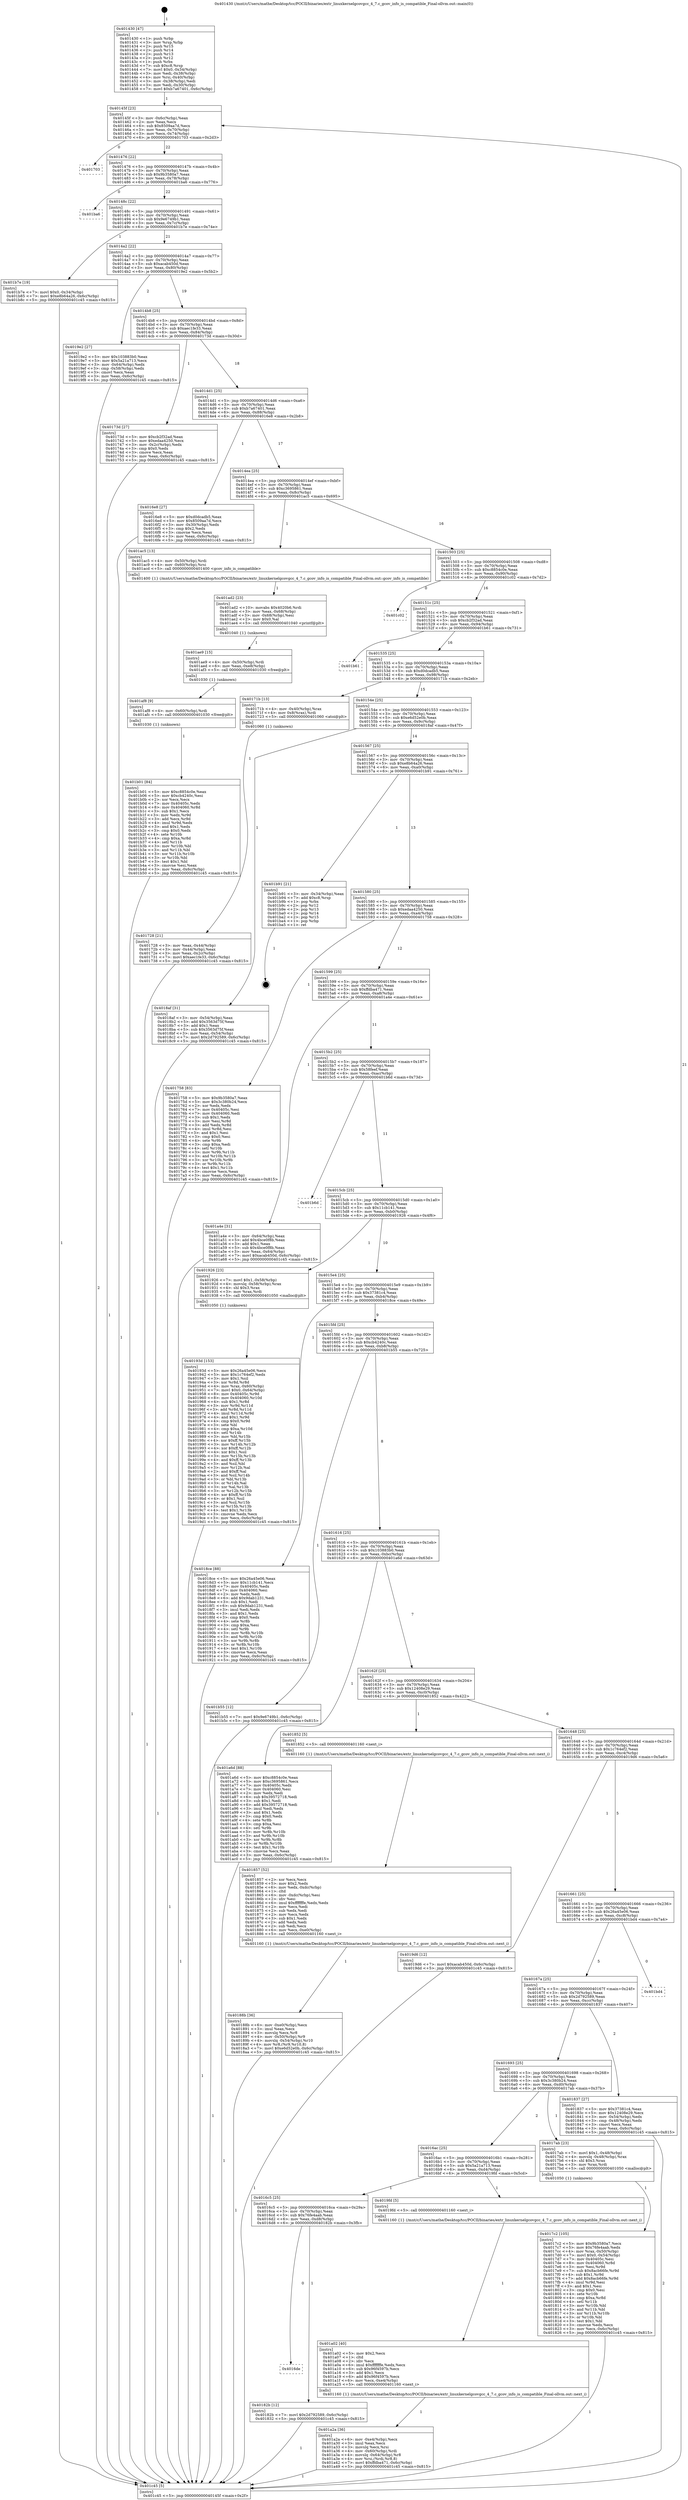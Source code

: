 digraph "0x401430" {
  label = "0x401430 (/mnt/c/Users/mathe/Desktop/tcc/POCII/binaries/extr_linuxkernelgcovgcc_4_7.c_gcov_info_is_compatible_Final-ollvm.out::main(0))"
  labelloc = "t"
  node[shape=record]

  Entry [label="",width=0.3,height=0.3,shape=circle,fillcolor=black,style=filled]
  "0x40145f" [label="{
     0x40145f [23]\l
     | [instrs]\l
     &nbsp;&nbsp;0x40145f \<+3\>: mov -0x6c(%rbp),%eax\l
     &nbsp;&nbsp;0x401462 \<+2\>: mov %eax,%ecx\l
     &nbsp;&nbsp;0x401464 \<+6\>: sub $0x8509aa7d,%ecx\l
     &nbsp;&nbsp;0x40146a \<+3\>: mov %eax,-0x70(%rbp)\l
     &nbsp;&nbsp;0x40146d \<+3\>: mov %ecx,-0x74(%rbp)\l
     &nbsp;&nbsp;0x401470 \<+6\>: je 0000000000401703 \<main+0x2d3\>\l
  }"]
  "0x401703" [label="{
     0x401703\l
  }", style=dashed]
  "0x401476" [label="{
     0x401476 [22]\l
     | [instrs]\l
     &nbsp;&nbsp;0x401476 \<+5\>: jmp 000000000040147b \<main+0x4b\>\l
     &nbsp;&nbsp;0x40147b \<+3\>: mov -0x70(%rbp),%eax\l
     &nbsp;&nbsp;0x40147e \<+5\>: sub $0x9b3580a7,%eax\l
     &nbsp;&nbsp;0x401483 \<+3\>: mov %eax,-0x78(%rbp)\l
     &nbsp;&nbsp;0x401486 \<+6\>: je 0000000000401ba6 \<main+0x776\>\l
  }"]
  Exit [label="",width=0.3,height=0.3,shape=circle,fillcolor=black,style=filled,peripheries=2]
  "0x401ba6" [label="{
     0x401ba6\l
  }", style=dashed]
  "0x40148c" [label="{
     0x40148c [22]\l
     | [instrs]\l
     &nbsp;&nbsp;0x40148c \<+5\>: jmp 0000000000401491 \<main+0x61\>\l
     &nbsp;&nbsp;0x401491 \<+3\>: mov -0x70(%rbp),%eax\l
     &nbsp;&nbsp;0x401494 \<+5\>: sub $0x9e6749b1,%eax\l
     &nbsp;&nbsp;0x401499 \<+3\>: mov %eax,-0x7c(%rbp)\l
     &nbsp;&nbsp;0x40149c \<+6\>: je 0000000000401b7e \<main+0x74e\>\l
  }"]
  "0x401b01" [label="{
     0x401b01 [84]\l
     | [instrs]\l
     &nbsp;&nbsp;0x401b01 \<+5\>: mov $0xc8854c0e,%eax\l
     &nbsp;&nbsp;0x401b06 \<+5\>: mov $0xcb4240c,%esi\l
     &nbsp;&nbsp;0x401b0b \<+2\>: xor %ecx,%ecx\l
     &nbsp;&nbsp;0x401b0d \<+7\>: mov 0x40405c,%edx\l
     &nbsp;&nbsp;0x401b14 \<+8\>: mov 0x404060,%r8d\l
     &nbsp;&nbsp;0x401b1c \<+3\>: sub $0x1,%ecx\l
     &nbsp;&nbsp;0x401b1f \<+3\>: mov %edx,%r9d\l
     &nbsp;&nbsp;0x401b22 \<+3\>: add %ecx,%r9d\l
     &nbsp;&nbsp;0x401b25 \<+4\>: imul %r9d,%edx\l
     &nbsp;&nbsp;0x401b29 \<+3\>: and $0x1,%edx\l
     &nbsp;&nbsp;0x401b2c \<+3\>: cmp $0x0,%edx\l
     &nbsp;&nbsp;0x401b2f \<+4\>: sete %r10b\l
     &nbsp;&nbsp;0x401b33 \<+4\>: cmp $0xa,%r8d\l
     &nbsp;&nbsp;0x401b37 \<+4\>: setl %r11b\l
     &nbsp;&nbsp;0x401b3b \<+3\>: mov %r10b,%bl\l
     &nbsp;&nbsp;0x401b3e \<+3\>: and %r11b,%bl\l
     &nbsp;&nbsp;0x401b41 \<+3\>: xor %r11b,%r10b\l
     &nbsp;&nbsp;0x401b44 \<+3\>: or %r10b,%bl\l
     &nbsp;&nbsp;0x401b47 \<+3\>: test $0x1,%bl\l
     &nbsp;&nbsp;0x401b4a \<+3\>: cmovne %esi,%eax\l
     &nbsp;&nbsp;0x401b4d \<+3\>: mov %eax,-0x6c(%rbp)\l
     &nbsp;&nbsp;0x401b50 \<+5\>: jmp 0000000000401c45 \<main+0x815\>\l
  }"]
  "0x401b7e" [label="{
     0x401b7e [19]\l
     | [instrs]\l
     &nbsp;&nbsp;0x401b7e \<+7\>: movl $0x0,-0x34(%rbp)\l
     &nbsp;&nbsp;0x401b85 \<+7\>: movl $0xe8b64a26,-0x6c(%rbp)\l
     &nbsp;&nbsp;0x401b8c \<+5\>: jmp 0000000000401c45 \<main+0x815\>\l
  }"]
  "0x4014a2" [label="{
     0x4014a2 [22]\l
     | [instrs]\l
     &nbsp;&nbsp;0x4014a2 \<+5\>: jmp 00000000004014a7 \<main+0x77\>\l
     &nbsp;&nbsp;0x4014a7 \<+3\>: mov -0x70(%rbp),%eax\l
     &nbsp;&nbsp;0x4014aa \<+5\>: sub $0xacab450d,%eax\l
     &nbsp;&nbsp;0x4014af \<+3\>: mov %eax,-0x80(%rbp)\l
     &nbsp;&nbsp;0x4014b2 \<+6\>: je 00000000004019e2 \<main+0x5b2\>\l
  }"]
  "0x401af8" [label="{
     0x401af8 [9]\l
     | [instrs]\l
     &nbsp;&nbsp;0x401af8 \<+4\>: mov -0x60(%rbp),%rdi\l
     &nbsp;&nbsp;0x401afc \<+5\>: call 0000000000401030 \<free@plt\>\l
     | [calls]\l
     &nbsp;&nbsp;0x401030 \{1\} (unknown)\l
  }"]
  "0x4019e2" [label="{
     0x4019e2 [27]\l
     | [instrs]\l
     &nbsp;&nbsp;0x4019e2 \<+5\>: mov $0x103883b0,%eax\l
     &nbsp;&nbsp;0x4019e7 \<+5\>: mov $0x5a21a713,%ecx\l
     &nbsp;&nbsp;0x4019ec \<+3\>: mov -0x64(%rbp),%edx\l
     &nbsp;&nbsp;0x4019ef \<+3\>: cmp -0x58(%rbp),%edx\l
     &nbsp;&nbsp;0x4019f2 \<+3\>: cmovl %ecx,%eax\l
     &nbsp;&nbsp;0x4019f5 \<+3\>: mov %eax,-0x6c(%rbp)\l
     &nbsp;&nbsp;0x4019f8 \<+5\>: jmp 0000000000401c45 \<main+0x815\>\l
  }"]
  "0x4014b8" [label="{
     0x4014b8 [25]\l
     | [instrs]\l
     &nbsp;&nbsp;0x4014b8 \<+5\>: jmp 00000000004014bd \<main+0x8d\>\l
     &nbsp;&nbsp;0x4014bd \<+3\>: mov -0x70(%rbp),%eax\l
     &nbsp;&nbsp;0x4014c0 \<+5\>: sub $0xaec1fe33,%eax\l
     &nbsp;&nbsp;0x4014c5 \<+6\>: mov %eax,-0x84(%rbp)\l
     &nbsp;&nbsp;0x4014cb \<+6\>: je 000000000040173d \<main+0x30d\>\l
  }"]
  "0x401ae9" [label="{
     0x401ae9 [15]\l
     | [instrs]\l
     &nbsp;&nbsp;0x401ae9 \<+4\>: mov -0x50(%rbp),%rdi\l
     &nbsp;&nbsp;0x401aed \<+6\>: mov %eax,-0xe8(%rbp)\l
     &nbsp;&nbsp;0x401af3 \<+5\>: call 0000000000401030 \<free@plt\>\l
     | [calls]\l
     &nbsp;&nbsp;0x401030 \{1\} (unknown)\l
  }"]
  "0x40173d" [label="{
     0x40173d [27]\l
     | [instrs]\l
     &nbsp;&nbsp;0x40173d \<+5\>: mov $0xcb2f32ad,%eax\l
     &nbsp;&nbsp;0x401742 \<+5\>: mov $0xedaa4250,%ecx\l
     &nbsp;&nbsp;0x401747 \<+3\>: mov -0x2c(%rbp),%edx\l
     &nbsp;&nbsp;0x40174a \<+3\>: cmp $0x0,%edx\l
     &nbsp;&nbsp;0x40174d \<+3\>: cmove %ecx,%eax\l
     &nbsp;&nbsp;0x401750 \<+3\>: mov %eax,-0x6c(%rbp)\l
     &nbsp;&nbsp;0x401753 \<+5\>: jmp 0000000000401c45 \<main+0x815\>\l
  }"]
  "0x4014d1" [label="{
     0x4014d1 [25]\l
     | [instrs]\l
     &nbsp;&nbsp;0x4014d1 \<+5\>: jmp 00000000004014d6 \<main+0xa6\>\l
     &nbsp;&nbsp;0x4014d6 \<+3\>: mov -0x70(%rbp),%eax\l
     &nbsp;&nbsp;0x4014d9 \<+5\>: sub $0xb7a67401,%eax\l
     &nbsp;&nbsp;0x4014de \<+6\>: mov %eax,-0x88(%rbp)\l
     &nbsp;&nbsp;0x4014e4 \<+6\>: je 00000000004016e8 \<main+0x2b8\>\l
  }"]
  "0x401ad2" [label="{
     0x401ad2 [23]\l
     | [instrs]\l
     &nbsp;&nbsp;0x401ad2 \<+10\>: movabs $0x4020b6,%rdi\l
     &nbsp;&nbsp;0x401adc \<+3\>: mov %eax,-0x68(%rbp)\l
     &nbsp;&nbsp;0x401adf \<+3\>: mov -0x68(%rbp),%esi\l
     &nbsp;&nbsp;0x401ae2 \<+2\>: mov $0x0,%al\l
     &nbsp;&nbsp;0x401ae4 \<+5\>: call 0000000000401040 \<printf@plt\>\l
     | [calls]\l
     &nbsp;&nbsp;0x401040 \{1\} (unknown)\l
  }"]
  "0x4016e8" [label="{
     0x4016e8 [27]\l
     | [instrs]\l
     &nbsp;&nbsp;0x4016e8 \<+5\>: mov $0xd0dcadb5,%eax\l
     &nbsp;&nbsp;0x4016ed \<+5\>: mov $0x8509aa7d,%ecx\l
     &nbsp;&nbsp;0x4016f2 \<+3\>: mov -0x30(%rbp),%edx\l
     &nbsp;&nbsp;0x4016f5 \<+3\>: cmp $0x2,%edx\l
     &nbsp;&nbsp;0x4016f8 \<+3\>: cmovne %ecx,%eax\l
     &nbsp;&nbsp;0x4016fb \<+3\>: mov %eax,-0x6c(%rbp)\l
     &nbsp;&nbsp;0x4016fe \<+5\>: jmp 0000000000401c45 \<main+0x815\>\l
  }"]
  "0x4014ea" [label="{
     0x4014ea [25]\l
     | [instrs]\l
     &nbsp;&nbsp;0x4014ea \<+5\>: jmp 00000000004014ef \<main+0xbf\>\l
     &nbsp;&nbsp;0x4014ef \<+3\>: mov -0x70(%rbp),%eax\l
     &nbsp;&nbsp;0x4014f2 \<+5\>: sub $0xc3695861,%eax\l
     &nbsp;&nbsp;0x4014f7 \<+6\>: mov %eax,-0x8c(%rbp)\l
     &nbsp;&nbsp;0x4014fd \<+6\>: je 0000000000401ac5 \<main+0x695\>\l
  }"]
  "0x401c45" [label="{
     0x401c45 [5]\l
     | [instrs]\l
     &nbsp;&nbsp;0x401c45 \<+5\>: jmp 000000000040145f \<main+0x2f\>\l
  }"]
  "0x401430" [label="{
     0x401430 [47]\l
     | [instrs]\l
     &nbsp;&nbsp;0x401430 \<+1\>: push %rbp\l
     &nbsp;&nbsp;0x401431 \<+3\>: mov %rsp,%rbp\l
     &nbsp;&nbsp;0x401434 \<+2\>: push %r15\l
     &nbsp;&nbsp;0x401436 \<+2\>: push %r14\l
     &nbsp;&nbsp;0x401438 \<+2\>: push %r13\l
     &nbsp;&nbsp;0x40143a \<+2\>: push %r12\l
     &nbsp;&nbsp;0x40143c \<+1\>: push %rbx\l
     &nbsp;&nbsp;0x40143d \<+7\>: sub $0xc8,%rsp\l
     &nbsp;&nbsp;0x401444 \<+7\>: movl $0x0,-0x34(%rbp)\l
     &nbsp;&nbsp;0x40144b \<+3\>: mov %edi,-0x38(%rbp)\l
     &nbsp;&nbsp;0x40144e \<+4\>: mov %rsi,-0x40(%rbp)\l
     &nbsp;&nbsp;0x401452 \<+3\>: mov -0x38(%rbp),%edi\l
     &nbsp;&nbsp;0x401455 \<+3\>: mov %edi,-0x30(%rbp)\l
     &nbsp;&nbsp;0x401458 \<+7\>: movl $0xb7a67401,-0x6c(%rbp)\l
  }"]
  "0x401a2a" [label="{
     0x401a2a [36]\l
     | [instrs]\l
     &nbsp;&nbsp;0x401a2a \<+6\>: mov -0xe4(%rbp),%ecx\l
     &nbsp;&nbsp;0x401a30 \<+3\>: imul %eax,%ecx\l
     &nbsp;&nbsp;0x401a33 \<+3\>: movslq %ecx,%rsi\l
     &nbsp;&nbsp;0x401a36 \<+4\>: mov -0x60(%rbp),%rdi\l
     &nbsp;&nbsp;0x401a3a \<+4\>: movslq -0x64(%rbp),%r8\l
     &nbsp;&nbsp;0x401a3e \<+4\>: mov %rsi,(%rdi,%r8,8)\l
     &nbsp;&nbsp;0x401a42 \<+7\>: movl $0xffdba471,-0x6c(%rbp)\l
     &nbsp;&nbsp;0x401a49 \<+5\>: jmp 0000000000401c45 \<main+0x815\>\l
  }"]
  "0x401ac5" [label="{
     0x401ac5 [13]\l
     | [instrs]\l
     &nbsp;&nbsp;0x401ac5 \<+4\>: mov -0x50(%rbp),%rdi\l
     &nbsp;&nbsp;0x401ac9 \<+4\>: mov -0x60(%rbp),%rsi\l
     &nbsp;&nbsp;0x401acd \<+5\>: call 0000000000401400 \<gcov_info_is_compatible\>\l
     | [calls]\l
     &nbsp;&nbsp;0x401400 \{1\} (/mnt/c/Users/mathe/Desktop/tcc/POCII/binaries/extr_linuxkernelgcovgcc_4_7.c_gcov_info_is_compatible_Final-ollvm.out::gcov_info_is_compatible)\l
  }"]
  "0x401503" [label="{
     0x401503 [25]\l
     | [instrs]\l
     &nbsp;&nbsp;0x401503 \<+5\>: jmp 0000000000401508 \<main+0xd8\>\l
     &nbsp;&nbsp;0x401508 \<+3\>: mov -0x70(%rbp),%eax\l
     &nbsp;&nbsp;0x40150b \<+5\>: sub $0xc8854c0e,%eax\l
     &nbsp;&nbsp;0x401510 \<+6\>: mov %eax,-0x90(%rbp)\l
     &nbsp;&nbsp;0x401516 \<+6\>: je 0000000000401c02 \<main+0x7d2\>\l
  }"]
  "0x401a02" [label="{
     0x401a02 [40]\l
     | [instrs]\l
     &nbsp;&nbsp;0x401a02 \<+5\>: mov $0x2,%ecx\l
     &nbsp;&nbsp;0x401a07 \<+1\>: cltd\l
     &nbsp;&nbsp;0x401a08 \<+2\>: idiv %ecx\l
     &nbsp;&nbsp;0x401a0a \<+6\>: imul $0xfffffffe,%edx,%ecx\l
     &nbsp;&nbsp;0x401a10 \<+6\>: sub $0x96f4597b,%ecx\l
     &nbsp;&nbsp;0x401a16 \<+3\>: add $0x1,%ecx\l
     &nbsp;&nbsp;0x401a19 \<+6\>: add $0x96f4597b,%ecx\l
     &nbsp;&nbsp;0x401a1f \<+6\>: mov %ecx,-0xe4(%rbp)\l
     &nbsp;&nbsp;0x401a25 \<+5\>: call 0000000000401160 \<next_i\>\l
     | [calls]\l
     &nbsp;&nbsp;0x401160 \{1\} (/mnt/c/Users/mathe/Desktop/tcc/POCII/binaries/extr_linuxkernelgcovgcc_4_7.c_gcov_info_is_compatible_Final-ollvm.out::next_i)\l
  }"]
  "0x401c02" [label="{
     0x401c02\l
  }", style=dashed]
  "0x40151c" [label="{
     0x40151c [25]\l
     | [instrs]\l
     &nbsp;&nbsp;0x40151c \<+5\>: jmp 0000000000401521 \<main+0xf1\>\l
     &nbsp;&nbsp;0x401521 \<+3\>: mov -0x70(%rbp),%eax\l
     &nbsp;&nbsp;0x401524 \<+5\>: sub $0xcb2f32ad,%eax\l
     &nbsp;&nbsp;0x401529 \<+6\>: mov %eax,-0x94(%rbp)\l
     &nbsp;&nbsp;0x40152f \<+6\>: je 0000000000401b61 \<main+0x731\>\l
  }"]
  "0x40193d" [label="{
     0x40193d [153]\l
     | [instrs]\l
     &nbsp;&nbsp;0x40193d \<+5\>: mov $0x26a45e06,%ecx\l
     &nbsp;&nbsp;0x401942 \<+5\>: mov $0x1c764ef2,%edx\l
     &nbsp;&nbsp;0x401947 \<+3\>: mov $0x1,%sil\l
     &nbsp;&nbsp;0x40194a \<+3\>: xor %r8d,%r8d\l
     &nbsp;&nbsp;0x40194d \<+4\>: mov %rax,-0x60(%rbp)\l
     &nbsp;&nbsp;0x401951 \<+7\>: movl $0x0,-0x64(%rbp)\l
     &nbsp;&nbsp;0x401958 \<+8\>: mov 0x40405c,%r9d\l
     &nbsp;&nbsp;0x401960 \<+8\>: mov 0x404060,%r10d\l
     &nbsp;&nbsp;0x401968 \<+4\>: sub $0x1,%r8d\l
     &nbsp;&nbsp;0x40196c \<+3\>: mov %r9d,%r11d\l
     &nbsp;&nbsp;0x40196f \<+3\>: add %r8d,%r11d\l
     &nbsp;&nbsp;0x401972 \<+4\>: imul %r11d,%r9d\l
     &nbsp;&nbsp;0x401976 \<+4\>: and $0x1,%r9d\l
     &nbsp;&nbsp;0x40197a \<+4\>: cmp $0x0,%r9d\l
     &nbsp;&nbsp;0x40197e \<+3\>: sete %bl\l
     &nbsp;&nbsp;0x401981 \<+4\>: cmp $0xa,%r10d\l
     &nbsp;&nbsp;0x401985 \<+4\>: setl %r14b\l
     &nbsp;&nbsp;0x401989 \<+3\>: mov %bl,%r15b\l
     &nbsp;&nbsp;0x40198c \<+4\>: xor $0xff,%r15b\l
     &nbsp;&nbsp;0x401990 \<+3\>: mov %r14b,%r12b\l
     &nbsp;&nbsp;0x401993 \<+4\>: xor $0xff,%r12b\l
     &nbsp;&nbsp;0x401997 \<+4\>: xor $0x1,%sil\l
     &nbsp;&nbsp;0x40199b \<+3\>: mov %r15b,%r13b\l
     &nbsp;&nbsp;0x40199e \<+4\>: and $0xff,%r13b\l
     &nbsp;&nbsp;0x4019a2 \<+3\>: and %sil,%bl\l
     &nbsp;&nbsp;0x4019a5 \<+3\>: mov %r12b,%al\l
     &nbsp;&nbsp;0x4019a8 \<+2\>: and $0xff,%al\l
     &nbsp;&nbsp;0x4019aa \<+3\>: and %sil,%r14b\l
     &nbsp;&nbsp;0x4019ad \<+3\>: or %bl,%r13b\l
     &nbsp;&nbsp;0x4019b0 \<+3\>: or %r14b,%al\l
     &nbsp;&nbsp;0x4019b3 \<+3\>: xor %al,%r13b\l
     &nbsp;&nbsp;0x4019b6 \<+3\>: or %r12b,%r15b\l
     &nbsp;&nbsp;0x4019b9 \<+4\>: xor $0xff,%r15b\l
     &nbsp;&nbsp;0x4019bd \<+4\>: or $0x1,%sil\l
     &nbsp;&nbsp;0x4019c1 \<+3\>: and %sil,%r15b\l
     &nbsp;&nbsp;0x4019c4 \<+3\>: or %r15b,%r13b\l
     &nbsp;&nbsp;0x4019c7 \<+4\>: test $0x1,%r13b\l
     &nbsp;&nbsp;0x4019cb \<+3\>: cmovne %edx,%ecx\l
     &nbsp;&nbsp;0x4019ce \<+3\>: mov %ecx,-0x6c(%rbp)\l
     &nbsp;&nbsp;0x4019d1 \<+5\>: jmp 0000000000401c45 \<main+0x815\>\l
  }"]
  "0x401b61" [label="{
     0x401b61\l
  }", style=dashed]
  "0x401535" [label="{
     0x401535 [25]\l
     | [instrs]\l
     &nbsp;&nbsp;0x401535 \<+5\>: jmp 000000000040153a \<main+0x10a\>\l
     &nbsp;&nbsp;0x40153a \<+3\>: mov -0x70(%rbp),%eax\l
     &nbsp;&nbsp;0x40153d \<+5\>: sub $0xd0dcadb5,%eax\l
     &nbsp;&nbsp;0x401542 \<+6\>: mov %eax,-0x98(%rbp)\l
     &nbsp;&nbsp;0x401548 \<+6\>: je 000000000040171b \<main+0x2eb\>\l
  }"]
  "0x40188b" [label="{
     0x40188b [36]\l
     | [instrs]\l
     &nbsp;&nbsp;0x40188b \<+6\>: mov -0xe0(%rbp),%ecx\l
     &nbsp;&nbsp;0x401891 \<+3\>: imul %eax,%ecx\l
     &nbsp;&nbsp;0x401894 \<+3\>: movslq %ecx,%r8\l
     &nbsp;&nbsp;0x401897 \<+4\>: mov -0x50(%rbp),%r9\l
     &nbsp;&nbsp;0x40189b \<+4\>: movslq -0x54(%rbp),%r10\l
     &nbsp;&nbsp;0x40189f \<+4\>: mov %r8,(%r9,%r10,8)\l
     &nbsp;&nbsp;0x4018a3 \<+7\>: movl $0xe6d52e0b,-0x6c(%rbp)\l
     &nbsp;&nbsp;0x4018aa \<+5\>: jmp 0000000000401c45 \<main+0x815\>\l
  }"]
  "0x40171b" [label="{
     0x40171b [13]\l
     | [instrs]\l
     &nbsp;&nbsp;0x40171b \<+4\>: mov -0x40(%rbp),%rax\l
     &nbsp;&nbsp;0x40171f \<+4\>: mov 0x8(%rax),%rdi\l
     &nbsp;&nbsp;0x401723 \<+5\>: call 0000000000401060 \<atoi@plt\>\l
     | [calls]\l
     &nbsp;&nbsp;0x401060 \{1\} (unknown)\l
  }"]
  "0x40154e" [label="{
     0x40154e [25]\l
     | [instrs]\l
     &nbsp;&nbsp;0x40154e \<+5\>: jmp 0000000000401553 \<main+0x123\>\l
     &nbsp;&nbsp;0x401553 \<+3\>: mov -0x70(%rbp),%eax\l
     &nbsp;&nbsp;0x401556 \<+5\>: sub $0xe6d52e0b,%eax\l
     &nbsp;&nbsp;0x40155b \<+6\>: mov %eax,-0x9c(%rbp)\l
     &nbsp;&nbsp;0x401561 \<+6\>: je 00000000004018af \<main+0x47f\>\l
  }"]
  "0x401728" [label="{
     0x401728 [21]\l
     | [instrs]\l
     &nbsp;&nbsp;0x401728 \<+3\>: mov %eax,-0x44(%rbp)\l
     &nbsp;&nbsp;0x40172b \<+3\>: mov -0x44(%rbp),%eax\l
     &nbsp;&nbsp;0x40172e \<+3\>: mov %eax,-0x2c(%rbp)\l
     &nbsp;&nbsp;0x401731 \<+7\>: movl $0xaec1fe33,-0x6c(%rbp)\l
     &nbsp;&nbsp;0x401738 \<+5\>: jmp 0000000000401c45 \<main+0x815\>\l
  }"]
  "0x401857" [label="{
     0x401857 [52]\l
     | [instrs]\l
     &nbsp;&nbsp;0x401857 \<+2\>: xor %ecx,%ecx\l
     &nbsp;&nbsp;0x401859 \<+5\>: mov $0x2,%edx\l
     &nbsp;&nbsp;0x40185e \<+6\>: mov %edx,-0xdc(%rbp)\l
     &nbsp;&nbsp;0x401864 \<+1\>: cltd\l
     &nbsp;&nbsp;0x401865 \<+6\>: mov -0xdc(%rbp),%esi\l
     &nbsp;&nbsp;0x40186b \<+2\>: idiv %esi\l
     &nbsp;&nbsp;0x40186d \<+6\>: imul $0xfffffffe,%edx,%edx\l
     &nbsp;&nbsp;0x401873 \<+2\>: mov %ecx,%edi\l
     &nbsp;&nbsp;0x401875 \<+2\>: sub %edx,%edi\l
     &nbsp;&nbsp;0x401877 \<+2\>: mov %ecx,%edx\l
     &nbsp;&nbsp;0x401879 \<+3\>: sub $0x1,%edx\l
     &nbsp;&nbsp;0x40187c \<+2\>: add %edx,%edi\l
     &nbsp;&nbsp;0x40187e \<+2\>: sub %edi,%ecx\l
     &nbsp;&nbsp;0x401880 \<+6\>: mov %ecx,-0xe0(%rbp)\l
     &nbsp;&nbsp;0x401886 \<+5\>: call 0000000000401160 \<next_i\>\l
     | [calls]\l
     &nbsp;&nbsp;0x401160 \{1\} (/mnt/c/Users/mathe/Desktop/tcc/POCII/binaries/extr_linuxkernelgcovgcc_4_7.c_gcov_info_is_compatible_Final-ollvm.out::next_i)\l
  }"]
  "0x4018af" [label="{
     0x4018af [31]\l
     | [instrs]\l
     &nbsp;&nbsp;0x4018af \<+3\>: mov -0x54(%rbp),%eax\l
     &nbsp;&nbsp;0x4018b2 \<+5\>: add $0x3563d75f,%eax\l
     &nbsp;&nbsp;0x4018b7 \<+3\>: add $0x1,%eax\l
     &nbsp;&nbsp;0x4018ba \<+5\>: sub $0x3563d75f,%eax\l
     &nbsp;&nbsp;0x4018bf \<+3\>: mov %eax,-0x54(%rbp)\l
     &nbsp;&nbsp;0x4018c2 \<+7\>: movl $0x2d792589,-0x6c(%rbp)\l
     &nbsp;&nbsp;0x4018c9 \<+5\>: jmp 0000000000401c45 \<main+0x815\>\l
  }"]
  "0x401567" [label="{
     0x401567 [25]\l
     | [instrs]\l
     &nbsp;&nbsp;0x401567 \<+5\>: jmp 000000000040156c \<main+0x13c\>\l
     &nbsp;&nbsp;0x40156c \<+3\>: mov -0x70(%rbp),%eax\l
     &nbsp;&nbsp;0x40156f \<+5\>: sub $0xe8b64a26,%eax\l
     &nbsp;&nbsp;0x401574 \<+6\>: mov %eax,-0xa0(%rbp)\l
     &nbsp;&nbsp;0x40157a \<+6\>: je 0000000000401b91 \<main+0x761\>\l
  }"]
  "0x4016de" [label="{
     0x4016de\l
  }", style=dashed]
  "0x401b91" [label="{
     0x401b91 [21]\l
     | [instrs]\l
     &nbsp;&nbsp;0x401b91 \<+3\>: mov -0x34(%rbp),%eax\l
     &nbsp;&nbsp;0x401b94 \<+7\>: add $0xc8,%rsp\l
     &nbsp;&nbsp;0x401b9b \<+1\>: pop %rbx\l
     &nbsp;&nbsp;0x401b9c \<+2\>: pop %r12\l
     &nbsp;&nbsp;0x401b9e \<+2\>: pop %r13\l
     &nbsp;&nbsp;0x401ba0 \<+2\>: pop %r14\l
     &nbsp;&nbsp;0x401ba2 \<+2\>: pop %r15\l
     &nbsp;&nbsp;0x401ba4 \<+1\>: pop %rbp\l
     &nbsp;&nbsp;0x401ba5 \<+1\>: ret\l
  }"]
  "0x401580" [label="{
     0x401580 [25]\l
     | [instrs]\l
     &nbsp;&nbsp;0x401580 \<+5\>: jmp 0000000000401585 \<main+0x155\>\l
     &nbsp;&nbsp;0x401585 \<+3\>: mov -0x70(%rbp),%eax\l
     &nbsp;&nbsp;0x401588 \<+5\>: sub $0xedaa4250,%eax\l
     &nbsp;&nbsp;0x40158d \<+6\>: mov %eax,-0xa4(%rbp)\l
     &nbsp;&nbsp;0x401593 \<+6\>: je 0000000000401758 \<main+0x328\>\l
  }"]
  "0x40182b" [label="{
     0x40182b [12]\l
     | [instrs]\l
     &nbsp;&nbsp;0x40182b \<+7\>: movl $0x2d792589,-0x6c(%rbp)\l
     &nbsp;&nbsp;0x401832 \<+5\>: jmp 0000000000401c45 \<main+0x815\>\l
  }"]
  "0x401758" [label="{
     0x401758 [83]\l
     | [instrs]\l
     &nbsp;&nbsp;0x401758 \<+5\>: mov $0x9b3580a7,%eax\l
     &nbsp;&nbsp;0x40175d \<+5\>: mov $0x3c380b24,%ecx\l
     &nbsp;&nbsp;0x401762 \<+2\>: xor %edx,%edx\l
     &nbsp;&nbsp;0x401764 \<+7\>: mov 0x40405c,%esi\l
     &nbsp;&nbsp;0x40176b \<+7\>: mov 0x404060,%edi\l
     &nbsp;&nbsp;0x401772 \<+3\>: sub $0x1,%edx\l
     &nbsp;&nbsp;0x401775 \<+3\>: mov %esi,%r8d\l
     &nbsp;&nbsp;0x401778 \<+3\>: add %edx,%r8d\l
     &nbsp;&nbsp;0x40177b \<+4\>: imul %r8d,%esi\l
     &nbsp;&nbsp;0x40177f \<+3\>: and $0x1,%esi\l
     &nbsp;&nbsp;0x401782 \<+3\>: cmp $0x0,%esi\l
     &nbsp;&nbsp;0x401785 \<+4\>: sete %r9b\l
     &nbsp;&nbsp;0x401789 \<+3\>: cmp $0xa,%edi\l
     &nbsp;&nbsp;0x40178c \<+4\>: setl %r10b\l
     &nbsp;&nbsp;0x401790 \<+3\>: mov %r9b,%r11b\l
     &nbsp;&nbsp;0x401793 \<+3\>: and %r10b,%r11b\l
     &nbsp;&nbsp;0x401796 \<+3\>: xor %r10b,%r9b\l
     &nbsp;&nbsp;0x401799 \<+3\>: or %r9b,%r11b\l
     &nbsp;&nbsp;0x40179c \<+4\>: test $0x1,%r11b\l
     &nbsp;&nbsp;0x4017a0 \<+3\>: cmovne %ecx,%eax\l
     &nbsp;&nbsp;0x4017a3 \<+3\>: mov %eax,-0x6c(%rbp)\l
     &nbsp;&nbsp;0x4017a6 \<+5\>: jmp 0000000000401c45 \<main+0x815\>\l
  }"]
  "0x401599" [label="{
     0x401599 [25]\l
     | [instrs]\l
     &nbsp;&nbsp;0x401599 \<+5\>: jmp 000000000040159e \<main+0x16e\>\l
     &nbsp;&nbsp;0x40159e \<+3\>: mov -0x70(%rbp),%eax\l
     &nbsp;&nbsp;0x4015a1 \<+5\>: sub $0xffdba471,%eax\l
     &nbsp;&nbsp;0x4015a6 \<+6\>: mov %eax,-0xa8(%rbp)\l
     &nbsp;&nbsp;0x4015ac \<+6\>: je 0000000000401a4e \<main+0x61e\>\l
  }"]
  "0x4016c5" [label="{
     0x4016c5 [25]\l
     | [instrs]\l
     &nbsp;&nbsp;0x4016c5 \<+5\>: jmp 00000000004016ca \<main+0x29a\>\l
     &nbsp;&nbsp;0x4016ca \<+3\>: mov -0x70(%rbp),%eax\l
     &nbsp;&nbsp;0x4016cd \<+5\>: sub $0x76fe4aab,%eax\l
     &nbsp;&nbsp;0x4016d2 \<+6\>: mov %eax,-0xd8(%rbp)\l
     &nbsp;&nbsp;0x4016d8 \<+6\>: je 000000000040182b \<main+0x3fb\>\l
  }"]
  "0x401a4e" [label="{
     0x401a4e [31]\l
     | [instrs]\l
     &nbsp;&nbsp;0x401a4e \<+3\>: mov -0x64(%rbp),%eax\l
     &nbsp;&nbsp;0x401a51 \<+5\>: add $0x4bce0f8b,%eax\l
     &nbsp;&nbsp;0x401a56 \<+3\>: add $0x1,%eax\l
     &nbsp;&nbsp;0x401a59 \<+5\>: sub $0x4bce0f8b,%eax\l
     &nbsp;&nbsp;0x401a5e \<+3\>: mov %eax,-0x64(%rbp)\l
     &nbsp;&nbsp;0x401a61 \<+7\>: movl $0xacab450d,-0x6c(%rbp)\l
     &nbsp;&nbsp;0x401a68 \<+5\>: jmp 0000000000401c45 \<main+0x815\>\l
  }"]
  "0x4015b2" [label="{
     0x4015b2 [25]\l
     | [instrs]\l
     &nbsp;&nbsp;0x4015b2 \<+5\>: jmp 00000000004015b7 \<main+0x187\>\l
     &nbsp;&nbsp;0x4015b7 \<+3\>: mov -0x70(%rbp),%eax\l
     &nbsp;&nbsp;0x4015ba \<+5\>: sub $0x58feef,%eax\l
     &nbsp;&nbsp;0x4015bf \<+6\>: mov %eax,-0xac(%rbp)\l
     &nbsp;&nbsp;0x4015c5 \<+6\>: je 0000000000401b6d \<main+0x73d\>\l
  }"]
  "0x4019fd" [label="{
     0x4019fd [5]\l
     | [instrs]\l
     &nbsp;&nbsp;0x4019fd \<+5\>: call 0000000000401160 \<next_i\>\l
     | [calls]\l
     &nbsp;&nbsp;0x401160 \{1\} (/mnt/c/Users/mathe/Desktop/tcc/POCII/binaries/extr_linuxkernelgcovgcc_4_7.c_gcov_info_is_compatible_Final-ollvm.out::next_i)\l
  }"]
  "0x401b6d" [label="{
     0x401b6d\l
  }", style=dashed]
  "0x4015cb" [label="{
     0x4015cb [25]\l
     | [instrs]\l
     &nbsp;&nbsp;0x4015cb \<+5\>: jmp 00000000004015d0 \<main+0x1a0\>\l
     &nbsp;&nbsp;0x4015d0 \<+3\>: mov -0x70(%rbp),%eax\l
     &nbsp;&nbsp;0x4015d3 \<+5\>: sub $0x11cb141,%eax\l
     &nbsp;&nbsp;0x4015d8 \<+6\>: mov %eax,-0xb0(%rbp)\l
     &nbsp;&nbsp;0x4015de \<+6\>: je 0000000000401926 \<main+0x4f6\>\l
  }"]
  "0x4017c2" [label="{
     0x4017c2 [105]\l
     | [instrs]\l
     &nbsp;&nbsp;0x4017c2 \<+5\>: mov $0x9b3580a7,%ecx\l
     &nbsp;&nbsp;0x4017c7 \<+5\>: mov $0x76fe4aab,%edx\l
     &nbsp;&nbsp;0x4017cc \<+4\>: mov %rax,-0x50(%rbp)\l
     &nbsp;&nbsp;0x4017d0 \<+7\>: movl $0x0,-0x54(%rbp)\l
     &nbsp;&nbsp;0x4017d7 \<+7\>: mov 0x40405c,%esi\l
     &nbsp;&nbsp;0x4017de \<+8\>: mov 0x404060,%r8d\l
     &nbsp;&nbsp;0x4017e6 \<+3\>: mov %esi,%r9d\l
     &nbsp;&nbsp;0x4017e9 \<+7\>: sub $0x8acb66fe,%r9d\l
     &nbsp;&nbsp;0x4017f0 \<+4\>: sub $0x1,%r9d\l
     &nbsp;&nbsp;0x4017f4 \<+7\>: add $0x8acb66fe,%r9d\l
     &nbsp;&nbsp;0x4017fb \<+4\>: imul %r9d,%esi\l
     &nbsp;&nbsp;0x4017ff \<+3\>: and $0x1,%esi\l
     &nbsp;&nbsp;0x401802 \<+3\>: cmp $0x0,%esi\l
     &nbsp;&nbsp;0x401805 \<+4\>: sete %r10b\l
     &nbsp;&nbsp;0x401809 \<+4\>: cmp $0xa,%r8d\l
     &nbsp;&nbsp;0x40180d \<+4\>: setl %r11b\l
     &nbsp;&nbsp;0x401811 \<+3\>: mov %r10b,%bl\l
     &nbsp;&nbsp;0x401814 \<+3\>: and %r11b,%bl\l
     &nbsp;&nbsp;0x401817 \<+3\>: xor %r11b,%r10b\l
     &nbsp;&nbsp;0x40181a \<+3\>: or %r10b,%bl\l
     &nbsp;&nbsp;0x40181d \<+3\>: test $0x1,%bl\l
     &nbsp;&nbsp;0x401820 \<+3\>: cmovne %edx,%ecx\l
     &nbsp;&nbsp;0x401823 \<+3\>: mov %ecx,-0x6c(%rbp)\l
     &nbsp;&nbsp;0x401826 \<+5\>: jmp 0000000000401c45 \<main+0x815\>\l
  }"]
  "0x401926" [label="{
     0x401926 [23]\l
     | [instrs]\l
     &nbsp;&nbsp;0x401926 \<+7\>: movl $0x1,-0x58(%rbp)\l
     &nbsp;&nbsp;0x40192d \<+4\>: movslq -0x58(%rbp),%rax\l
     &nbsp;&nbsp;0x401931 \<+4\>: shl $0x3,%rax\l
     &nbsp;&nbsp;0x401935 \<+3\>: mov %rax,%rdi\l
     &nbsp;&nbsp;0x401938 \<+5\>: call 0000000000401050 \<malloc@plt\>\l
     | [calls]\l
     &nbsp;&nbsp;0x401050 \{1\} (unknown)\l
  }"]
  "0x4015e4" [label="{
     0x4015e4 [25]\l
     | [instrs]\l
     &nbsp;&nbsp;0x4015e4 \<+5\>: jmp 00000000004015e9 \<main+0x1b9\>\l
     &nbsp;&nbsp;0x4015e9 \<+3\>: mov -0x70(%rbp),%eax\l
     &nbsp;&nbsp;0x4015ec \<+5\>: sub $0x37381c4,%eax\l
     &nbsp;&nbsp;0x4015f1 \<+6\>: mov %eax,-0xb4(%rbp)\l
     &nbsp;&nbsp;0x4015f7 \<+6\>: je 00000000004018ce \<main+0x49e\>\l
  }"]
  "0x4016ac" [label="{
     0x4016ac [25]\l
     | [instrs]\l
     &nbsp;&nbsp;0x4016ac \<+5\>: jmp 00000000004016b1 \<main+0x281\>\l
     &nbsp;&nbsp;0x4016b1 \<+3\>: mov -0x70(%rbp),%eax\l
     &nbsp;&nbsp;0x4016b4 \<+5\>: sub $0x5a21a713,%eax\l
     &nbsp;&nbsp;0x4016b9 \<+6\>: mov %eax,-0xd4(%rbp)\l
     &nbsp;&nbsp;0x4016bf \<+6\>: je 00000000004019fd \<main+0x5cd\>\l
  }"]
  "0x4018ce" [label="{
     0x4018ce [88]\l
     | [instrs]\l
     &nbsp;&nbsp;0x4018ce \<+5\>: mov $0x26a45e06,%eax\l
     &nbsp;&nbsp;0x4018d3 \<+5\>: mov $0x11cb141,%ecx\l
     &nbsp;&nbsp;0x4018d8 \<+7\>: mov 0x40405c,%edx\l
     &nbsp;&nbsp;0x4018df \<+7\>: mov 0x404060,%esi\l
     &nbsp;&nbsp;0x4018e6 \<+2\>: mov %edx,%edi\l
     &nbsp;&nbsp;0x4018e8 \<+6\>: add $0x9dab1231,%edi\l
     &nbsp;&nbsp;0x4018ee \<+3\>: sub $0x1,%edi\l
     &nbsp;&nbsp;0x4018f1 \<+6\>: sub $0x9dab1231,%edi\l
     &nbsp;&nbsp;0x4018f7 \<+3\>: imul %edi,%edx\l
     &nbsp;&nbsp;0x4018fa \<+3\>: and $0x1,%edx\l
     &nbsp;&nbsp;0x4018fd \<+3\>: cmp $0x0,%edx\l
     &nbsp;&nbsp;0x401900 \<+4\>: sete %r8b\l
     &nbsp;&nbsp;0x401904 \<+3\>: cmp $0xa,%esi\l
     &nbsp;&nbsp;0x401907 \<+4\>: setl %r9b\l
     &nbsp;&nbsp;0x40190b \<+3\>: mov %r8b,%r10b\l
     &nbsp;&nbsp;0x40190e \<+3\>: and %r9b,%r10b\l
     &nbsp;&nbsp;0x401911 \<+3\>: xor %r9b,%r8b\l
     &nbsp;&nbsp;0x401914 \<+3\>: or %r8b,%r10b\l
     &nbsp;&nbsp;0x401917 \<+4\>: test $0x1,%r10b\l
     &nbsp;&nbsp;0x40191b \<+3\>: cmovne %ecx,%eax\l
     &nbsp;&nbsp;0x40191e \<+3\>: mov %eax,-0x6c(%rbp)\l
     &nbsp;&nbsp;0x401921 \<+5\>: jmp 0000000000401c45 \<main+0x815\>\l
  }"]
  "0x4015fd" [label="{
     0x4015fd [25]\l
     | [instrs]\l
     &nbsp;&nbsp;0x4015fd \<+5\>: jmp 0000000000401602 \<main+0x1d2\>\l
     &nbsp;&nbsp;0x401602 \<+3\>: mov -0x70(%rbp),%eax\l
     &nbsp;&nbsp;0x401605 \<+5\>: sub $0xcb4240c,%eax\l
     &nbsp;&nbsp;0x40160a \<+6\>: mov %eax,-0xb8(%rbp)\l
     &nbsp;&nbsp;0x401610 \<+6\>: je 0000000000401b55 \<main+0x725\>\l
  }"]
  "0x4017ab" [label="{
     0x4017ab [23]\l
     | [instrs]\l
     &nbsp;&nbsp;0x4017ab \<+7\>: movl $0x1,-0x48(%rbp)\l
     &nbsp;&nbsp;0x4017b2 \<+4\>: movslq -0x48(%rbp),%rax\l
     &nbsp;&nbsp;0x4017b6 \<+4\>: shl $0x3,%rax\l
     &nbsp;&nbsp;0x4017ba \<+3\>: mov %rax,%rdi\l
     &nbsp;&nbsp;0x4017bd \<+5\>: call 0000000000401050 \<malloc@plt\>\l
     | [calls]\l
     &nbsp;&nbsp;0x401050 \{1\} (unknown)\l
  }"]
  "0x401b55" [label="{
     0x401b55 [12]\l
     | [instrs]\l
     &nbsp;&nbsp;0x401b55 \<+7\>: movl $0x9e6749b1,-0x6c(%rbp)\l
     &nbsp;&nbsp;0x401b5c \<+5\>: jmp 0000000000401c45 \<main+0x815\>\l
  }"]
  "0x401616" [label="{
     0x401616 [25]\l
     | [instrs]\l
     &nbsp;&nbsp;0x401616 \<+5\>: jmp 000000000040161b \<main+0x1eb\>\l
     &nbsp;&nbsp;0x40161b \<+3\>: mov -0x70(%rbp),%eax\l
     &nbsp;&nbsp;0x40161e \<+5\>: sub $0x103883b0,%eax\l
     &nbsp;&nbsp;0x401623 \<+6\>: mov %eax,-0xbc(%rbp)\l
     &nbsp;&nbsp;0x401629 \<+6\>: je 0000000000401a6d \<main+0x63d\>\l
  }"]
  "0x401693" [label="{
     0x401693 [25]\l
     | [instrs]\l
     &nbsp;&nbsp;0x401693 \<+5\>: jmp 0000000000401698 \<main+0x268\>\l
     &nbsp;&nbsp;0x401698 \<+3\>: mov -0x70(%rbp),%eax\l
     &nbsp;&nbsp;0x40169b \<+5\>: sub $0x3c380b24,%eax\l
     &nbsp;&nbsp;0x4016a0 \<+6\>: mov %eax,-0xd0(%rbp)\l
     &nbsp;&nbsp;0x4016a6 \<+6\>: je 00000000004017ab \<main+0x37b\>\l
  }"]
  "0x401a6d" [label="{
     0x401a6d [88]\l
     | [instrs]\l
     &nbsp;&nbsp;0x401a6d \<+5\>: mov $0xc8854c0e,%eax\l
     &nbsp;&nbsp;0x401a72 \<+5\>: mov $0xc3695861,%ecx\l
     &nbsp;&nbsp;0x401a77 \<+7\>: mov 0x40405c,%edx\l
     &nbsp;&nbsp;0x401a7e \<+7\>: mov 0x404060,%esi\l
     &nbsp;&nbsp;0x401a85 \<+2\>: mov %edx,%edi\l
     &nbsp;&nbsp;0x401a87 \<+6\>: sub $0x39572718,%edi\l
     &nbsp;&nbsp;0x401a8d \<+3\>: sub $0x1,%edi\l
     &nbsp;&nbsp;0x401a90 \<+6\>: add $0x39572718,%edi\l
     &nbsp;&nbsp;0x401a96 \<+3\>: imul %edi,%edx\l
     &nbsp;&nbsp;0x401a99 \<+3\>: and $0x1,%edx\l
     &nbsp;&nbsp;0x401a9c \<+3\>: cmp $0x0,%edx\l
     &nbsp;&nbsp;0x401a9f \<+4\>: sete %r8b\l
     &nbsp;&nbsp;0x401aa3 \<+3\>: cmp $0xa,%esi\l
     &nbsp;&nbsp;0x401aa6 \<+4\>: setl %r9b\l
     &nbsp;&nbsp;0x401aaa \<+3\>: mov %r8b,%r10b\l
     &nbsp;&nbsp;0x401aad \<+3\>: and %r9b,%r10b\l
     &nbsp;&nbsp;0x401ab0 \<+3\>: xor %r9b,%r8b\l
     &nbsp;&nbsp;0x401ab3 \<+3\>: or %r8b,%r10b\l
     &nbsp;&nbsp;0x401ab6 \<+4\>: test $0x1,%r10b\l
     &nbsp;&nbsp;0x401aba \<+3\>: cmovne %ecx,%eax\l
     &nbsp;&nbsp;0x401abd \<+3\>: mov %eax,-0x6c(%rbp)\l
     &nbsp;&nbsp;0x401ac0 \<+5\>: jmp 0000000000401c45 \<main+0x815\>\l
  }"]
  "0x40162f" [label="{
     0x40162f [25]\l
     | [instrs]\l
     &nbsp;&nbsp;0x40162f \<+5\>: jmp 0000000000401634 \<main+0x204\>\l
     &nbsp;&nbsp;0x401634 \<+3\>: mov -0x70(%rbp),%eax\l
     &nbsp;&nbsp;0x401637 \<+5\>: sub $0x12408e29,%eax\l
     &nbsp;&nbsp;0x40163c \<+6\>: mov %eax,-0xc0(%rbp)\l
     &nbsp;&nbsp;0x401642 \<+6\>: je 0000000000401852 \<main+0x422\>\l
  }"]
  "0x401837" [label="{
     0x401837 [27]\l
     | [instrs]\l
     &nbsp;&nbsp;0x401837 \<+5\>: mov $0x37381c4,%eax\l
     &nbsp;&nbsp;0x40183c \<+5\>: mov $0x12408e29,%ecx\l
     &nbsp;&nbsp;0x401841 \<+3\>: mov -0x54(%rbp),%edx\l
     &nbsp;&nbsp;0x401844 \<+3\>: cmp -0x48(%rbp),%edx\l
     &nbsp;&nbsp;0x401847 \<+3\>: cmovl %ecx,%eax\l
     &nbsp;&nbsp;0x40184a \<+3\>: mov %eax,-0x6c(%rbp)\l
     &nbsp;&nbsp;0x40184d \<+5\>: jmp 0000000000401c45 \<main+0x815\>\l
  }"]
  "0x401852" [label="{
     0x401852 [5]\l
     | [instrs]\l
     &nbsp;&nbsp;0x401852 \<+5\>: call 0000000000401160 \<next_i\>\l
     | [calls]\l
     &nbsp;&nbsp;0x401160 \{1\} (/mnt/c/Users/mathe/Desktop/tcc/POCII/binaries/extr_linuxkernelgcovgcc_4_7.c_gcov_info_is_compatible_Final-ollvm.out::next_i)\l
  }"]
  "0x401648" [label="{
     0x401648 [25]\l
     | [instrs]\l
     &nbsp;&nbsp;0x401648 \<+5\>: jmp 000000000040164d \<main+0x21d\>\l
     &nbsp;&nbsp;0x40164d \<+3\>: mov -0x70(%rbp),%eax\l
     &nbsp;&nbsp;0x401650 \<+5\>: sub $0x1c764ef2,%eax\l
     &nbsp;&nbsp;0x401655 \<+6\>: mov %eax,-0xc4(%rbp)\l
     &nbsp;&nbsp;0x40165b \<+6\>: je 00000000004019d6 \<main+0x5a6\>\l
  }"]
  "0x40167a" [label="{
     0x40167a [25]\l
     | [instrs]\l
     &nbsp;&nbsp;0x40167a \<+5\>: jmp 000000000040167f \<main+0x24f\>\l
     &nbsp;&nbsp;0x40167f \<+3\>: mov -0x70(%rbp),%eax\l
     &nbsp;&nbsp;0x401682 \<+5\>: sub $0x2d792589,%eax\l
     &nbsp;&nbsp;0x401687 \<+6\>: mov %eax,-0xcc(%rbp)\l
     &nbsp;&nbsp;0x40168d \<+6\>: je 0000000000401837 \<main+0x407\>\l
  }"]
  "0x4019d6" [label="{
     0x4019d6 [12]\l
     | [instrs]\l
     &nbsp;&nbsp;0x4019d6 \<+7\>: movl $0xacab450d,-0x6c(%rbp)\l
     &nbsp;&nbsp;0x4019dd \<+5\>: jmp 0000000000401c45 \<main+0x815\>\l
  }"]
  "0x401661" [label="{
     0x401661 [25]\l
     | [instrs]\l
     &nbsp;&nbsp;0x401661 \<+5\>: jmp 0000000000401666 \<main+0x236\>\l
     &nbsp;&nbsp;0x401666 \<+3\>: mov -0x70(%rbp),%eax\l
     &nbsp;&nbsp;0x401669 \<+5\>: sub $0x26a45e06,%eax\l
     &nbsp;&nbsp;0x40166e \<+6\>: mov %eax,-0xc8(%rbp)\l
     &nbsp;&nbsp;0x401674 \<+6\>: je 0000000000401bd4 \<main+0x7a4\>\l
  }"]
  "0x401bd4" [label="{
     0x401bd4\l
  }", style=dashed]
  Entry -> "0x401430" [label=" 1"]
  "0x40145f" -> "0x401703" [label=" 0"]
  "0x40145f" -> "0x401476" [label=" 22"]
  "0x401b91" -> Exit [label=" 1"]
  "0x401476" -> "0x401ba6" [label=" 0"]
  "0x401476" -> "0x40148c" [label=" 22"]
  "0x401b7e" -> "0x401c45" [label=" 1"]
  "0x40148c" -> "0x401b7e" [label=" 1"]
  "0x40148c" -> "0x4014a2" [label=" 21"]
  "0x401b55" -> "0x401c45" [label=" 1"]
  "0x4014a2" -> "0x4019e2" [label=" 2"]
  "0x4014a2" -> "0x4014b8" [label=" 19"]
  "0x401b01" -> "0x401c45" [label=" 1"]
  "0x4014b8" -> "0x40173d" [label=" 1"]
  "0x4014b8" -> "0x4014d1" [label=" 18"]
  "0x401af8" -> "0x401b01" [label=" 1"]
  "0x4014d1" -> "0x4016e8" [label=" 1"]
  "0x4014d1" -> "0x4014ea" [label=" 17"]
  "0x4016e8" -> "0x401c45" [label=" 1"]
  "0x401430" -> "0x40145f" [label=" 1"]
  "0x401c45" -> "0x40145f" [label=" 21"]
  "0x401ae9" -> "0x401af8" [label=" 1"]
  "0x4014ea" -> "0x401ac5" [label=" 1"]
  "0x4014ea" -> "0x401503" [label=" 16"]
  "0x401ad2" -> "0x401ae9" [label=" 1"]
  "0x401503" -> "0x401c02" [label=" 0"]
  "0x401503" -> "0x40151c" [label=" 16"]
  "0x401ac5" -> "0x401ad2" [label=" 1"]
  "0x40151c" -> "0x401b61" [label=" 0"]
  "0x40151c" -> "0x401535" [label=" 16"]
  "0x401a6d" -> "0x401c45" [label=" 1"]
  "0x401535" -> "0x40171b" [label=" 1"]
  "0x401535" -> "0x40154e" [label=" 15"]
  "0x40171b" -> "0x401728" [label=" 1"]
  "0x401728" -> "0x401c45" [label=" 1"]
  "0x40173d" -> "0x401c45" [label=" 1"]
  "0x401a4e" -> "0x401c45" [label=" 1"]
  "0x40154e" -> "0x4018af" [label=" 1"]
  "0x40154e" -> "0x401567" [label=" 14"]
  "0x401a2a" -> "0x401c45" [label=" 1"]
  "0x401567" -> "0x401b91" [label=" 1"]
  "0x401567" -> "0x401580" [label=" 13"]
  "0x401a02" -> "0x401a2a" [label=" 1"]
  "0x401580" -> "0x401758" [label=" 1"]
  "0x401580" -> "0x401599" [label=" 12"]
  "0x401758" -> "0x401c45" [label=" 1"]
  "0x4019fd" -> "0x401a02" [label=" 1"]
  "0x401599" -> "0x401a4e" [label=" 1"]
  "0x401599" -> "0x4015b2" [label=" 11"]
  "0x4019d6" -> "0x401c45" [label=" 1"]
  "0x4015b2" -> "0x401b6d" [label=" 0"]
  "0x4015b2" -> "0x4015cb" [label=" 11"]
  "0x40193d" -> "0x401c45" [label=" 1"]
  "0x4015cb" -> "0x401926" [label=" 1"]
  "0x4015cb" -> "0x4015e4" [label=" 10"]
  "0x4018ce" -> "0x401c45" [label=" 1"]
  "0x4015e4" -> "0x4018ce" [label=" 1"]
  "0x4015e4" -> "0x4015fd" [label=" 9"]
  "0x4018af" -> "0x401c45" [label=" 1"]
  "0x4015fd" -> "0x401b55" [label=" 1"]
  "0x4015fd" -> "0x401616" [label=" 8"]
  "0x40188b" -> "0x401c45" [label=" 1"]
  "0x401616" -> "0x401a6d" [label=" 1"]
  "0x401616" -> "0x40162f" [label=" 7"]
  "0x401852" -> "0x401857" [label=" 1"]
  "0x40162f" -> "0x401852" [label=" 1"]
  "0x40162f" -> "0x401648" [label=" 6"]
  "0x401837" -> "0x401c45" [label=" 2"]
  "0x401648" -> "0x4019d6" [label=" 1"]
  "0x401648" -> "0x401661" [label=" 5"]
  "0x4016c5" -> "0x4016de" [label=" 0"]
  "0x401661" -> "0x401bd4" [label=" 0"]
  "0x401661" -> "0x40167a" [label=" 5"]
  "0x40182b" -> "0x401c45" [label=" 1"]
  "0x40167a" -> "0x401837" [label=" 2"]
  "0x40167a" -> "0x401693" [label=" 3"]
  "0x401857" -> "0x40188b" [label=" 1"]
  "0x401693" -> "0x4017ab" [label=" 1"]
  "0x401693" -> "0x4016ac" [label=" 2"]
  "0x4017ab" -> "0x4017c2" [label=" 1"]
  "0x4017c2" -> "0x401c45" [label=" 1"]
  "0x401926" -> "0x40193d" [label=" 1"]
  "0x4016ac" -> "0x4019fd" [label=" 1"]
  "0x4016ac" -> "0x4016c5" [label=" 1"]
  "0x4019e2" -> "0x401c45" [label=" 2"]
  "0x4016c5" -> "0x40182b" [label=" 1"]
}
